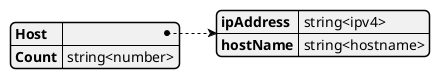 @startjson
{
    "Host":{
        "ipAddress":"string<ipv4>",
        "hostName":"string<hostname>"
    },
    "Count": "string<number>"
}
@endjson